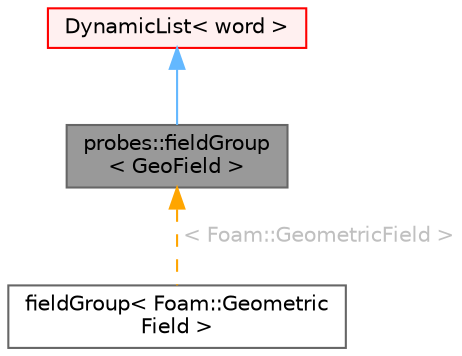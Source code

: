 digraph "probes::fieldGroup&lt; GeoField &gt;"
{
 // LATEX_PDF_SIZE
  bgcolor="transparent";
  edge [fontname=Helvetica,fontsize=10,labelfontname=Helvetica,labelfontsize=10];
  node [fontname=Helvetica,fontsize=10,shape=box,height=0.2,width=0.4];
  Node1 [id="Node000001",label="probes::fieldGroup\l\< GeoField \>",height=0.2,width=0.4,color="gray40", fillcolor="grey60", style="filled", fontcolor="black",tooltip=" "];
  Node2 -> Node1 [id="edge1_Node000001_Node000002",dir="back",color="steelblue1",style="solid",tooltip=" "];
  Node2 [id="Node000002",label="DynamicList\< word \>",height=0.2,width=0.4,color="red", fillcolor="#FFF0F0", style="filled",URL="$classFoam_1_1DynamicList.html",tooltip=" "];
  Node1 -> Node7 [id="edge2_Node000001_Node000007",dir="back",color="orange",style="dashed",tooltip=" ",label=" \< Foam::GeometricField \>",fontcolor="grey" ];
  Node7 [id="Node000007",label="fieldGroup\< Foam::Geometric\lField \>",height=0.2,width=0.4,color="gray40", fillcolor="white", style="filled",URL="$structFoam_1_1probes_1_1fieldGroup.html",tooltip=" "];
}
